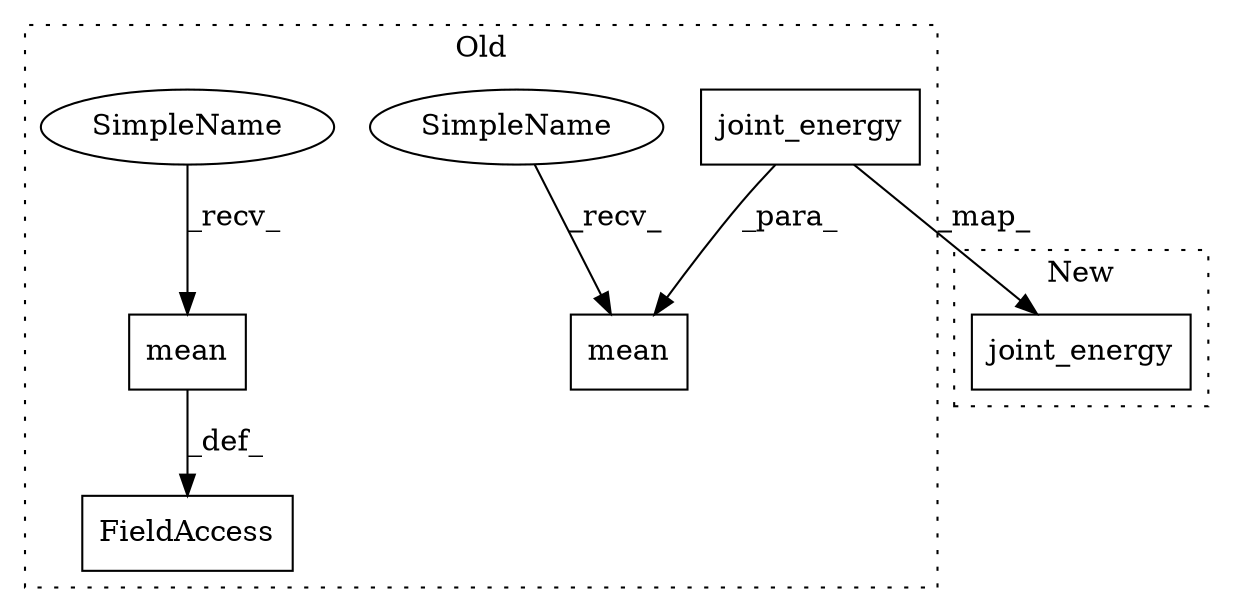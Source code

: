 digraph G {
subgraph cluster0 {
1 [label="joint_energy" a="32" s="3230,3269" l="13,1" shape="box"];
3 [label="mean" a="32" s="3207,3270" l="5,1" shape="box"];
4 [label="mean" a="32" s="3311,3378" l="5,1" shape="box"];
5 [label="FieldAccess" a="22" s="3277" l="23" shape="box"];
6 [label="SimpleName" a="42" s="3198" l="8" shape="ellipse"];
7 [label="SimpleName" a="42" s="3302" l="8" shape="ellipse"];
label = "Old";
style="dotted";
}
subgraph cluster1 {
2 [label="joint_energy" a="32" s="3275,3314" l="13,1" shape="box"];
label = "New";
style="dotted";
}
1 -> 2 [label="_map_"];
1 -> 3 [label="_para_"];
4 -> 5 [label="_def_"];
6 -> 3 [label="_recv_"];
7 -> 4 [label="_recv_"];
}
